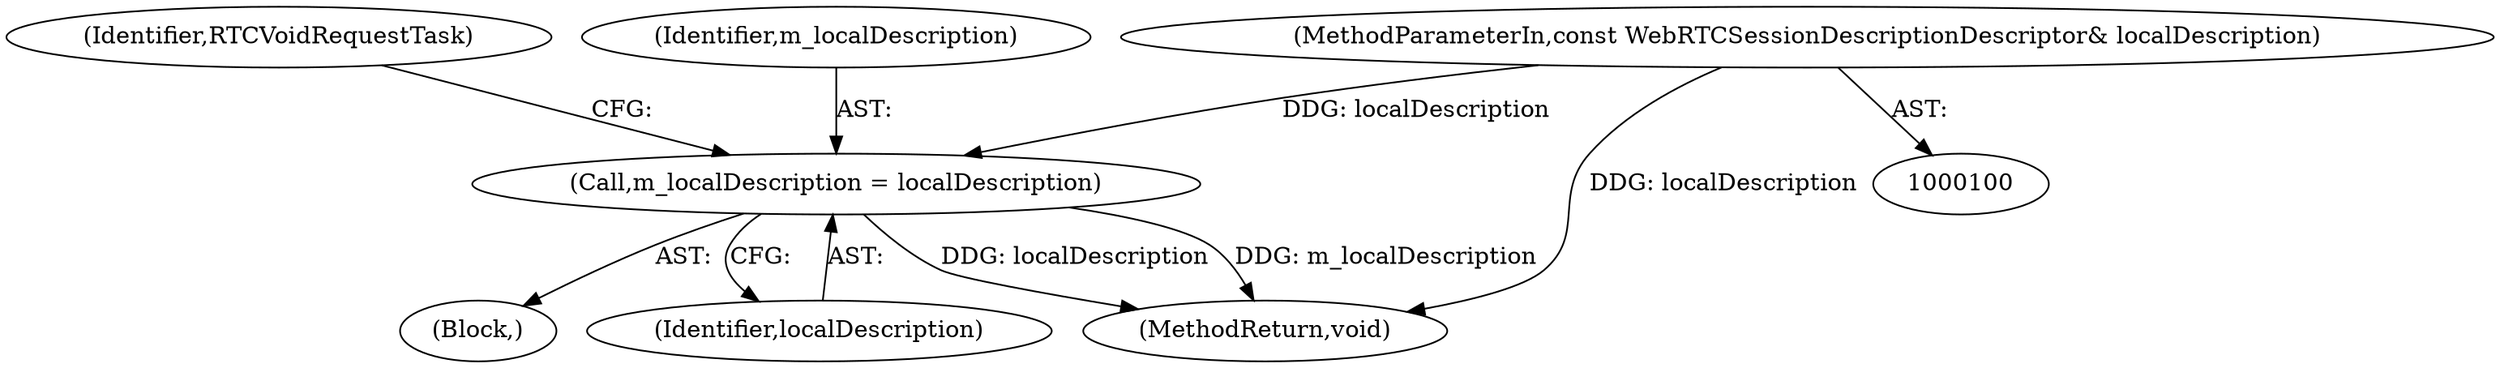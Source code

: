 digraph "1_Chrome_ab5e55ff333def909d025ac45da9ffa0d88a63f2_26@del" {
"1000112" [label="(Call,m_localDescription = localDescription)"];
"1000102" [label="(MethodParameterIn,const WebRTCSessionDescriptionDescriptor& localDescription)"];
"1000102" [label="(MethodParameterIn,const WebRTCSessionDescriptionDescriptor& localDescription)"];
"1000111" [label="(Block,)"];
"1000117" [label="(Identifier,RTCVoidRequestTask)"];
"1000114" [label="(Identifier,localDescription)"];
"1000122" [label="(MethodReturn,void)"];
"1000113" [label="(Identifier,m_localDescription)"];
"1000112" [label="(Call,m_localDescription = localDescription)"];
"1000112" -> "1000111"  [label="AST: "];
"1000112" -> "1000114"  [label="CFG: "];
"1000113" -> "1000112"  [label="AST: "];
"1000114" -> "1000112"  [label="AST: "];
"1000117" -> "1000112"  [label="CFG: "];
"1000112" -> "1000122"  [label="DDG: localDescription"];
"1000112" -> "1000122"  [label="DDG: m_localDescription"];
"1000102" -> "1000112"  [label="DDG: localDescription"];
"1000102" -> "1000100"  [label="AST: "];
"1000102" -> "1000122"  [label="DDG: localDescription"];
}
